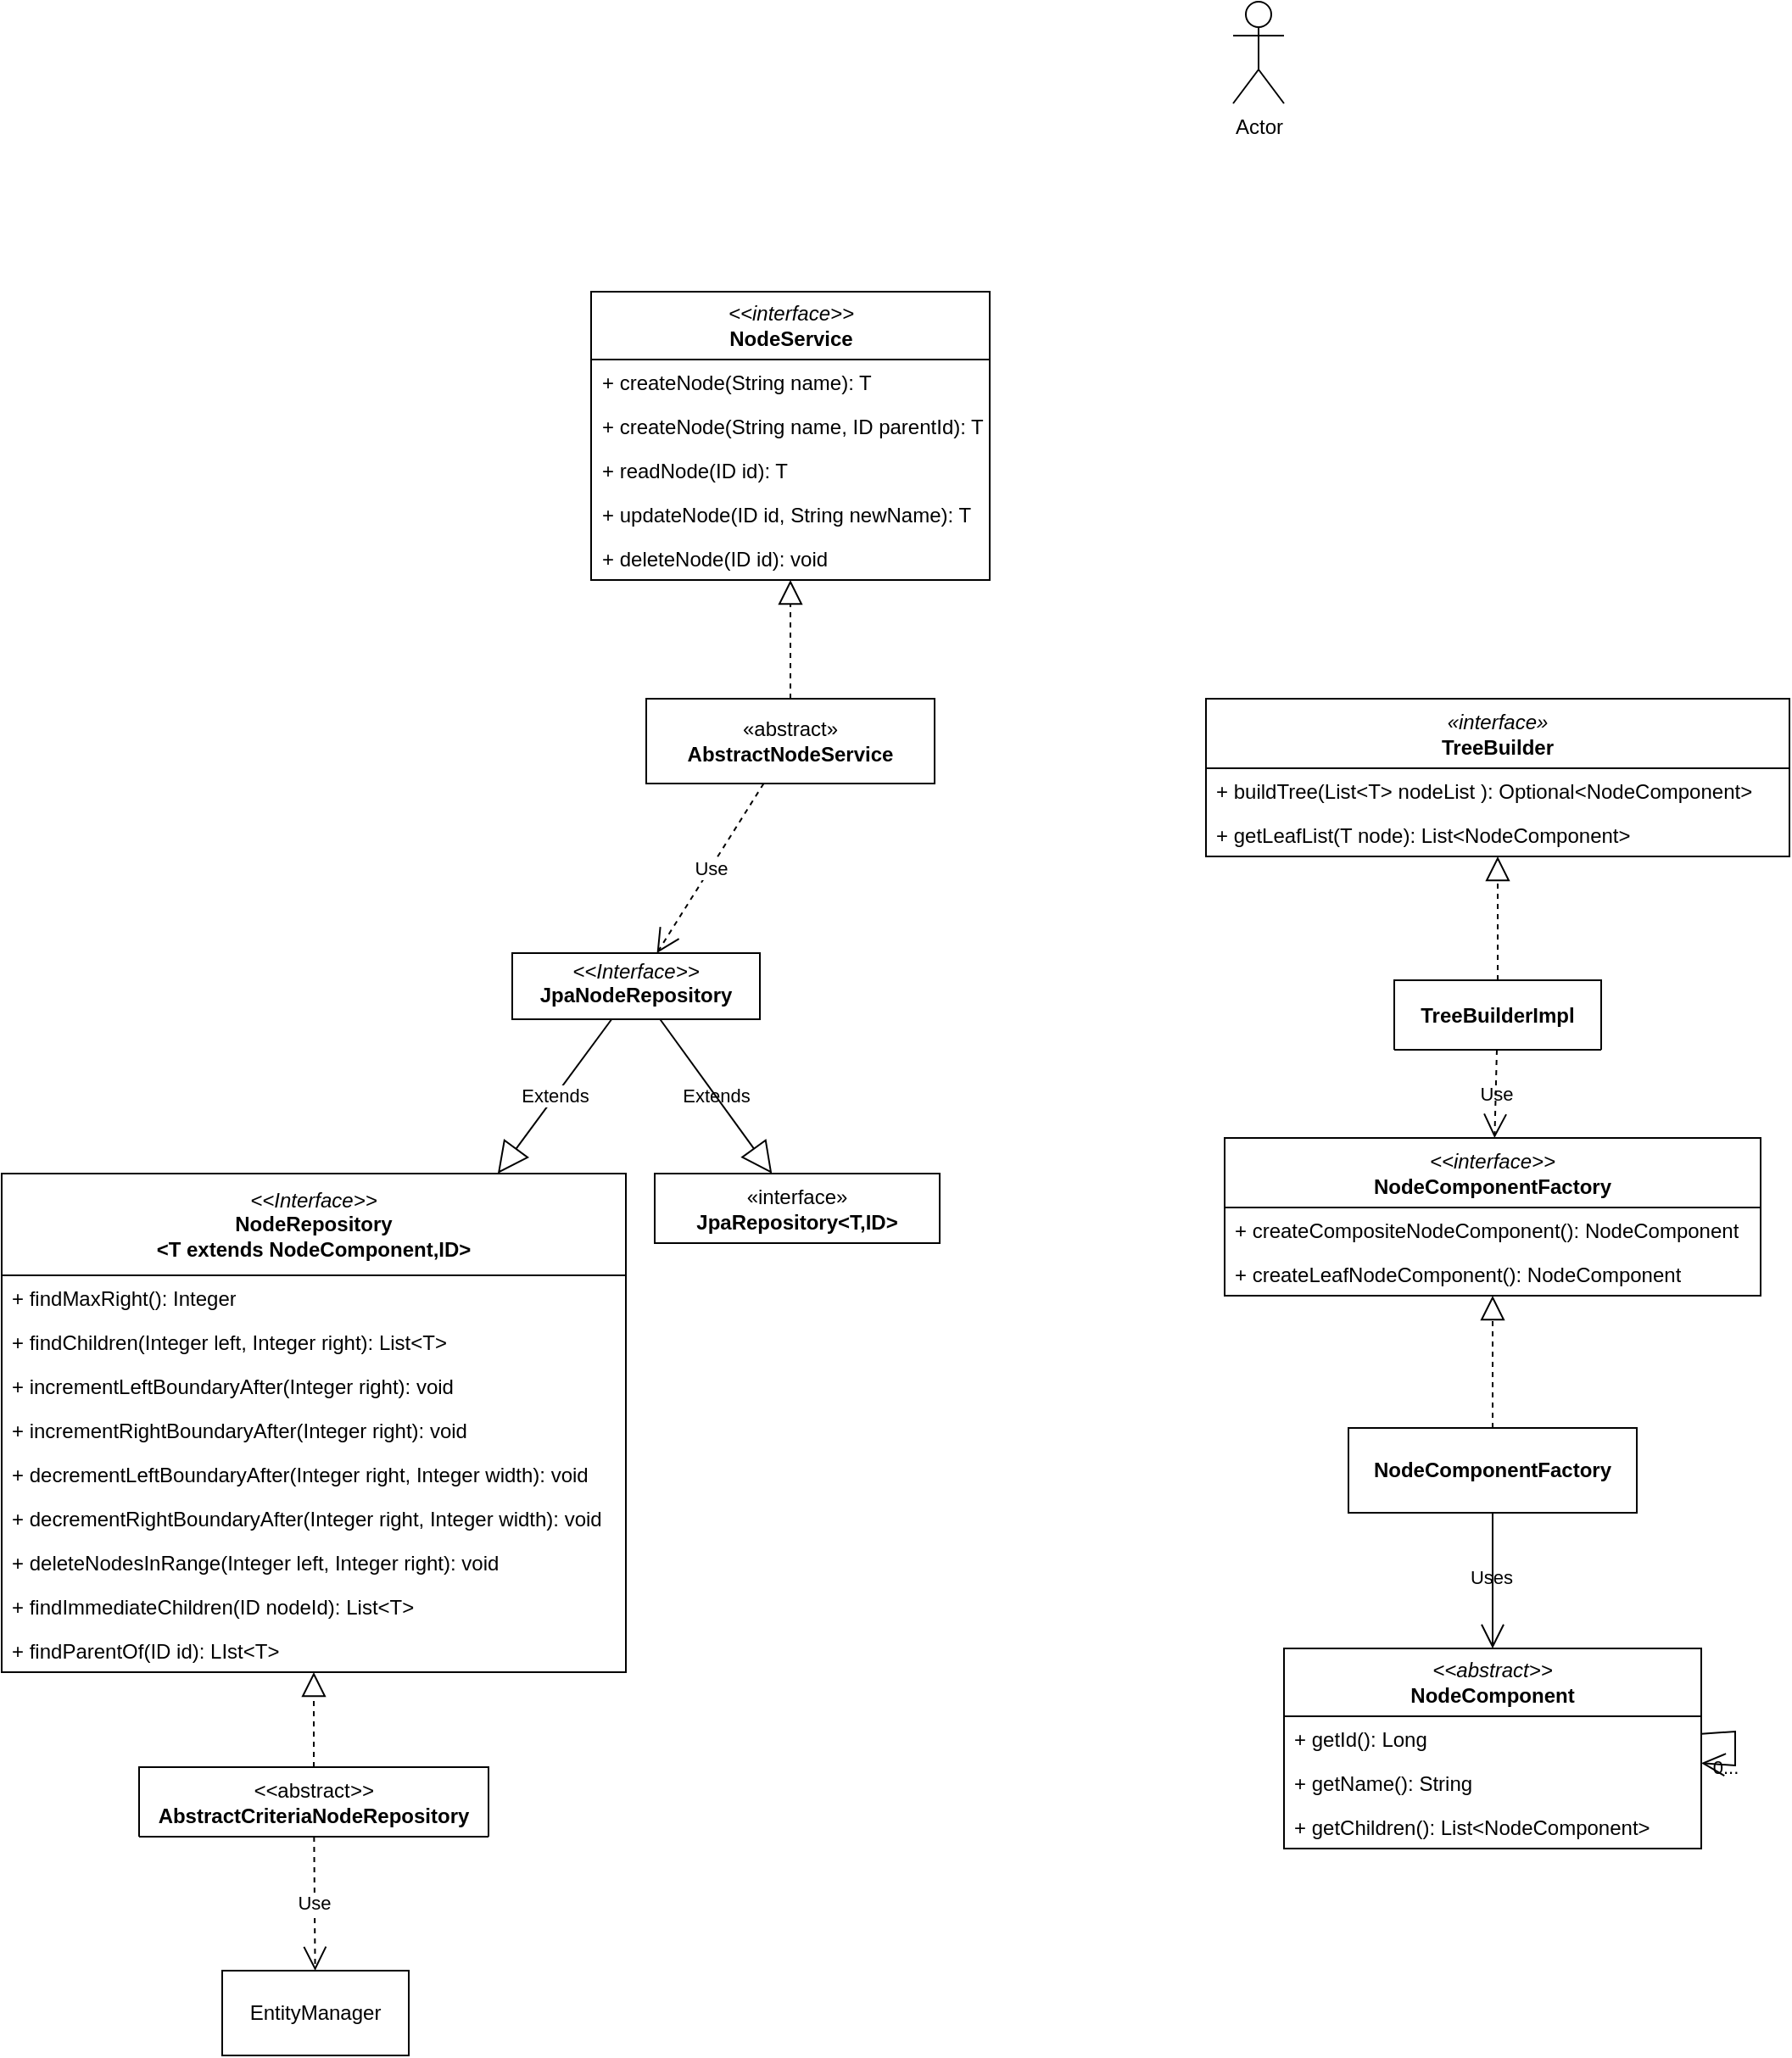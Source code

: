 <mxfile version="24.6.4" type="device">
  <diagram name="Page-1" id="UEpRLxs0ymt6fGQjLonp">
    <mxGraphModel dx="794" dy="477" grid="0" gridSize="10" guides="1" tooltips="1" connect="1" arrows="1" fold="1" page="0" pageScale="1" pageWidth="850" pageHeight="1100" math="0" shadow="0">
      <root>
        <mxCell id="0" />
        <mxCell id="1" parent="0" />
        <mxCell id="6Q4m7jOUi_Sz69h7aXdh-1" value="&lt;div&gt;&lt;i&gt;&amp;lt;&amp;lt;abstract&amp;gt;&amp;gt;&lt;/i&gt;&lt;/div&gt;&lt;b&gt;NodeComponent&lt;/b&gt;" style="swimlane;fontStyle=0;childLayout=stackLayout;horizontal=1;startSize=40;fillColor=none;horizontalStack=0;resizeParent=1;resizeParentMax=0;resizeLast=0;collapsible=1;marginBottom=0;whiteSpace=wrap;html=1;labelBackgroundColor=none;" parent="1" vertex="1">
          <mxGeometry x="796" y="1230" width="246" height="118" as="geometry">
            <mxRectangle x="508" y="89" width="126" height="41" as="alternateBounds" />
          </mxGeometry>
        </mxCell>
        <mxCell id="6Q4m7jOUi_Sz69h7aXdh-2" value="+ getId(): Long" style="text;strokeColor=none;fillColor=none;align=left;verticalAlign=top;spacingLeft=4;spacingRight=4;overflow=hidden;rotatable=0;points=[[0,0.5],[1,0.5]];portConstraint=eastwest;whiteSpace=wrap;html=1;labelBackgroundColor=none;" parent="6Q4m7jOUi_Sz69h7aXdh-1" vertex="1">
          <mxGeometry y="40" width="246" height="26" as="geometry" />
        </mxCell>
        <mxCell id="6Q4m7jOUi_Sz69h7aXdh-3" value="+ getName(): String" style="text;strokeColor=none;fillColor=none;align=left;verticalAlign=top;spacingLeft=4;spacingRight=4;overflow=hidden;rotatable=0;points=[[0,0.5],[1,0.5]];portConstraint=eastwest;whiteSpace=wrap;html=1;labelBackgroundColor=none;" parent="6Q4m7jOUi_Sz69h7aXdh-1" vertex="1">
          <mxGeometry y="66" width="246" height="26" as="geometry" />
        </mxCell>
        <mxCell id="6Q4m7jOUi_Sz69h7aXdh-4" value="+ getChildren(): List&amp;lt;NodeComponent&amp;gt;" style="text;strokeColor=none;fillColor=none;align=left;verticalAlign=top;spacingLeft=4;spacingRight=4;overflow=hidden;rotatable=0;points=[[0,0.5],[1,0.5]];portConstraint=eastwest;whiteSpace=wrap;html=1;labelBackgroundColor=none;" parent="6Q4m7jOUi_Sz69h7aXdh-1" vertex="1">
          <mxGeometry y="92" width="246" height="26" as="geometry" />
        </mxCell>
        <mxCell id="6Q4m7jOUi_Sz69h7aXdh-7" value="&lt;p style=&quot;margin:0px;margin-top:4px;text-align:center;&quot;&gt;&lt;i&gt;&amp;lt;&amp;lt;Interface&amp;gt;&amp;gt;&lt;/i&gt;&lt;br&gt;&lt;b&gt;JpaNodeRepository&lt;/b&gt;&lt;/p&gt;" style="verticalAlign=top;align=left;overflow=fill;html=1;whiteSpace=wrap;fillColor=none;labelBackgroundColor=none;" parent="1" vertex="1">
          <mxGeometry x="341" y="820" width="146" height="39" as="geometry" />
        </mxCell>
        <mxCell id="6Q4m7jOUi_Sz69h7aXdh-9" value="&lt;div&gt;&lt;i&gt;&amp;lt;&amp;lt;&lt;/i&gt;abstract&lt;i&gt;&amp;gt;&amp;gt;&lt;/i&gt;&lt;/div&gt;&lt;div&gt;&lt;b&gt;AbstractCriteriaNodeRepository&lt;/b&gt;&lt;br&gt;&lt;/div&gt;" style="swimlane;fontStyle=0;childLayout=stackLayout;horizontal=1;startSize=42;fillColor=none;horizontalStack=0;resizeParent=1;resizeParentMax=0;resizeLast=0;collapsible=1;marginBottom=0;whiteSpace=wrap;html=1;labelBackgroundColor=none;" parent="1" vertex="1" collapsed="1">
          <mxGeometry x="121" y="1300" width="206" height="41" as="geometry">
            <mxRectangle x="-1013" y="152" width="248" height="146" as="alternateBounds" />
          </mxGeometry>
        </mxCell>
        <mxCell id="6Q4m7jOUi_Sz69h7aXdh-10" value="&lt;p style=&quot;margin: 0px 0px 0px 4px;&quot;&gt;+ create (String): NodeComponent&lt;/p&gt;&lt;div&gt;&lt;br&gt;&lt;/div&gt;" style="text;strokeColor=none;fillColor=none;align=left;verticalAlign=top;spacingLeft=4;spacingRight=4;overflow=hidden;rotatable=0;points=[[0,0.5],[1,0.5]];portConstraint=eastwest;whiteSpace=wrap;html=1;labelBackgroundColor=none;" parent="6Q4m7jOUi_Sz69h7aXdh-9" vertex="1">
          <mxGeometry y="42" width="248" height="26" as="geometry" />
        </mxCell>
        <mxCell id="6Q4m7jOUi_Sz69h7aXdh-11" value="&lt;p style=&quot;margin: 0px 0px 0px 4px;&quot;&gt;+ create (String, Long):&amp;nbsp;&lt;span style=&quot;background-color: initial;&quot;&gt;NodeComponent&lt;/span&gt;&lt;/p&gt;&lt;div&gt;&lt;span style=&quot;background-color: initial;&quot;&gt;&lt;br&gt;&lt;/span&gt;&lt;/div&gt;" style="text;strokeColor=none;fillColor=none;align=left;verticalAlign=top;spacingLeft=4;spacingRight=4;overflow=hidden;rotatable=0;points=[[0,0.5],[1,0.5]];portConstraint=eastwest;whiteSpace=wrap;html=1;labelBackgroundColor=none;" parent="6Q4m7jOUi_Sz69h7aXdh-9" vertex="1">
          <mxGeometry y="68" width="248" height="26" as="geometry" />
        </mxCell>
        <mxCell id="6Q4m7jOUi_Sz69h7aXdh-12" value="&lt;p style=&quot;margin: 0px 0px 0px 4px;&quot;&gt;+ findBy (String):&amp;nbsp;&lt;span style=&quot;background-color: initial;&quot;&gt;NodeComponent&lt;/span&gt;&lt;/p&gt;" style="text;strokeColor=none;fillColor=none;align=left;verticalAlign=top;spacingLeft=4;spacingRight=4;overflow=hidden;rotatable=0;points=[[0,0.5],[1,0.5]];portConstraint=eastwest;whiteSpace=wrap;html=1;labelBackgroundColor=none;" parent="6Q4m7jOUi_Sz69h7aXdh-9" vertex="1">
          <mxGeometry y="94" width="248" height="26" as="geometry" />
        </mxCell>
        <mxCell id="6Q4m7jOUi_Sz69h7aXdh-13" value="+ findBy (Long):&amp;nbsp;&lt;span style=&quot;background-color: initial;&quot;&gt;NodeComponent&lt;/span&gt;" style="text;strokeColor=none;fillColor=none;align=left;verticalAlign=top;spacingLeft=4;spacingRight=4;overflow=hidden;rotatable=0;points=[[0,0.5],[1,0.5]];portConstraint=eastwest;whiteSpace=wrap;html=1;labelBackgroundColor=none;" parent="6Q4m7jOUi_Sz69h7aXdh-9" vertex="1">
          <mxGeometry y="120" width="248" height="26" as="geometry" />
        </mxCell>
        <mxCell id="6Q4m7jOUi_Sz69h7aXdh-15" value="&lt;i&gt;&amp;lt;&amp;lt;interface&amp;gt;&amp;gt;&lt;/i&gt;&lt;div&gt;&lt;div&gt;&lt;span style=&quot;background-color: initial;&quot;&gt;&lt;b&gt;NodeComponentFactory&lt;/b&gt;&lt;/span&gt;&lt;/div&gt;&lt;/div&gt;" style="swimlane;fontStyle=0;childLayout=stackLayout;horizontal=1;startSize=41;fillColor=none;horizontalStack=0;resizeParent=1;resizeParentMax=0;resizeLast=0;collapsible=1;marginBottom=0;whiteSpace=wrap;html=1;labelBackgroundColor=none;" parent="1" vertex="1">
          <mxGeometry x="761" y="929" width="316" height="93" as="geometry">
            <mxRectangle x="995" y="315" width="210" height="41" as="alternateBounds" />
          </mxGeometry>
        </mxCell>
        <mxCell id="6Q4m7jOUi_Sz69h7aXdh-16" value="&lt;div&gt;+ createCompositeNodeComponent():&amp;nbsp;NodeComponent&lt;/div&gt;" style="text;strokeColor=none;fillColor=none;align=left;verticalAlign=top;spacingLeft=4;spacingRight=4;overflow=hidden;rotatable=0;points=[[0,0.5],[1,0.5]];portConstraint=eastwest;whiteSpace=wrap;html=1;labelBackgroundColor=none;" parent="6Q4m7jOUi_Sz69h7aXdh-15" vertex="1">
          <mxGeometry y="41" width="316" height="26" as="geometry" />
        </mxCell>
        <mxCell id="6Q4m7jOUi_Sz69h7aXdh-17" value="+&amp;nbsp;createLeafNodeComponent(): NodeComponent" style="text;strokeColor=none;fillColor=none;align=left;verticalAlign=top;spacingLeft=4;spacingRight=4;overflow=hidden;rotatable=0;points=[[0,0.5],[1,0.5]];portConstraint=eastwest;whiteSpace=wrap;html=1;labelBackgroundColor=none;" parent="6Q4m7jOUi_Sz69h7aXdh-15" vertex="1">
          <mxGeometry y="67" width="316" height="26" as="geometry" />
        </mxCell>
        <mxCell id="6Q4m7jOUi_Sz69h7aXdh-18" value="&lt;div&gt;&lt;i&gt;&amp;lt;&amp;lt;interface&amp;gt;&amp;gt;&lt;/i&gt;&lt;/div&gt;&lt;b&gt;NodeService&lt;/b&gt;" style="swimlane;fontStyle=0;childLayout=stackLayout;horizontal=1;startSize=40;fillColor=none;horizontalStack=0;resizeParent=1;resizeParentMax=0;resizeLast=0;collapsible=1;marginBottom=0;whiteSpace=wrap;html=1;labelBackgroundColor=none;" parent="1" vertex="1">
          <mxGeometry x="387.5" y="430" width="235" height="170" as="geometry">
            <mxRectangle x="23" y="303" width="109" height="41" as="alternateBounds" />
          </mxGeometry>
        </mxCell>
        <mxCell id="6Q4m7jOUi_Sz69h7aXdh-19" value="+&amp;nbsp;createNode(String name): T" style="text;strokeColor=none;fillColor=none;align=left;verticalAlign=top;spacingLeft=4;spacingRight=4;overflow=hidden;rotatable=0;points=[[0,0.5],[1,0.5]];portConstraint=eastwest;whiteSpace=wrap;html=1;labelBackgroundColor=none;" parent="6Q4m7jOUi_Sz69h7aXdh-18" vertex="1">
          <mxGeometry y="40" width="235" height="26" as="geometry" />
        </mxCell>
        <mxCell id="6Q4m7jOUi_Sz69h7aXdh-20" value="+&amp;nbsp;createNode(String name, ID parentId): T" style="text;strokeColor=none;fillColor=none;align=left;verticalAlign=top;spacingLeft=4;spacingRight=4;overflow=hidden;rotatable=0;points=[[0,0.5],[1,0.5]];portConstraint=eastwest;whiteSpace=wrap;html=1;labelBackgroundColor=none;" parent="6Q4m7jOUi_Sz69h7aXdh-18" vertex="1">
          <mxGeometry y="66" width="235" height="26" as="geometry" />
        </mxCell>
        <mxCell id="6Q4m7jOUi_Sz69h7aXdh-21" value="+&amp;nbsp;readNode(ID id): T" style="text;strokeColor=none;fillColor=none;align=left;verticalAlign=top;spacingLeft=4;spacingRight=4;overflow=hidden;rotatable=0;points=[[0,0.5],[1,0.5]];portConstraint=eastwest;whiteSpace=wrap;html=1;labelBackgroundColor=none;" parent="6Q4m7jOUi_Sz69h7aXdh-18" vertex="1">
          <mxGeometry y="92" width="235" height="26" as="geometry" />
        </mxCell>
        <mxCell id="6Q4m7jOUi_Sz69h7aXdh-22" value="+&amp;nbsp;updateNode(ID id, String newName): T" style="text;strokeColor=none;fillColor=none;align=left;verticalAlign=top;spacingLeft=4;spacingRight=4;overflow=hidden;rotatable=0;points=[[0,0.5],[1,0.5]];portConstraint=eastwest;whiteSpace=wrap;html=1;labelBackgroundColor=none;" parent="6Q4m7jOUi_Sz69h7aXdh-18" vertex="1">
          <mxGeometry y="118" width="235" height="26" as="geometry" />
        </mxCell>
        <mxCell id="6Q4m7jOUi_Sz69h7aXdh-23" value="+&amp;nbsp;deleteNode(ID id): void" style="text;strokeColor=none;fillColor=none;align=left;verticalAlign=top;spacingLeft=4;spacingRight=4;overflow=hidden;rotatable=0;points=[[0,0.5],[1,0.5]];portConstraint=eastwest;whiteSpace=wrap;html=1;labelBackgroundColor=none;" parent="6Q4m7jOUi_Sz69h7aXdh-18" vertex="1">
          <mxGeometry y="144" width="235" height="26" as="geometry" />
        </mxCell>
        <mxCell id="6Q4m7jOUi_Sz69h7aXdh-30" value="&lt;div&gt;&lt;b&gt;TreeBuilderImpl&lt;/b&gt;&lt;br&gt;&lt;/div&gt;" style="swimlane;fontStyle=0;childLayout=stackLayout;horizontal=1;startSize=41;fillColor=none;horizontalStack=0;resizeParent=1;resizeParentMax=0;resizeLast=0;collapsible=1;marginBottom=0;whiteSpace=wrap;html=1;labelBackgroundColor=none;" parent="1" vertex="1" collapsed="1">
          <mxGeometry x="861" y="836" width="122" height="41" as="geometry">
            <mxRectangle x="856" y="191" width="140" height="67" as="alternateBounds" />
          </mxGeometry>
        </mxCell>
        <mxCell id="6Q4m7jOUi_Sz69h7aXdh-31" value="" style="endArrow=block;dashed=1;endFill=0;endSize=12;html=1;rounded=0;labelBackgroundColor=none;fontColor=default;" parent="1" source="6Q4m7jOUi_Sz69h7aXdh-30" target="6Q4m7jOUi_Sz69h7aXdh-32" edge="1">
          <mxGeometry width="160" relative="1" as="geometry">
            <mxPoint x="776.5" y="966" as="sourcePoint" />
            <mxPoint x="530.5" y="860" as="targetPoint" />
          </mxGeometry>
        </mxCell>
        <mxCell id="6Q4m7jOUi_Sz69h7aXdh-32" value="&lt;i&gt;«interface»&lt;br&gt;&lt;/i&gt;&lt;b&gt;TreeBuilder&lt;/b&gt;" style="swimlane;fontStyle=0;childLayout=stackLayout;horizontal=1;startSize=41;fillColor=none;horizontalStack=0;resizeParent=1;resizeParentMax=0;resizeLast=0;collapsible=1;marginBottom=0;whiteSpace=wrap;html=1;labelBackgroundColor=none;" parent="1" vertex="1">
          <mxGeometry x="750" y="670" width="344" height="93" as="geometry">
            <mxRectangle x="617" y="64" width="96" height="41" as="alternateBounds" />
          </mxGeometry>
        </mxCell>
        <mxCell id="6Q4m7jOUi_Sz69h7aXdh-33" value="+&amp;nbsp;buildTree(List&amp;lt;T&amp;gt; nodeList ): Optional&amp;lt;NodeComponent&amp;gt;" style="text;strokeColor=none;fillColor=none;align=left;verticalAlign=top;spacingLeft=4;spacingRight=4;overflow=hidden;rotatable=0;points=[[0,0.5],[1,0.5]];portConstraint=eastwest;whiteSpace=wrap;html=1;labelBackgroundColor=none;" parent="6Q4m7jOUi_Sz69h7aXdh-32" vertex="1">
          <mxGeometry y="41" width="344" height="26" as="geometry" />
        </mxCell>
        <mxCell id="6Q4m7jOUi_Sz69h7aXdh-34" value="+&amp;nbsp;getLeafList(T node): List&amp;lt;NodeComponent&amp;gt;" style="text;strokeColor=none;fillColor=none;align=left;verticalAlign=top;spacingLeft=4;spacingRight=4;overflow=hidden;rotatable=0;points=[[0,0.5],[1,0.5]];portConstraint=eastwest;whiteSpace=wrap;html=1;labelBackgroundColor=none;" parent="6Q4m7jOUi_Sz69h7aXdh-32" vertex="1">
          <mxGeometry y="67" width="344" height="26" as="geometry" />
        </mxCell>
        <mxCell id="6Q4m7jOUi_Sz69h7aXdh-35" value="&lt;div&gt;&lt;i&gt;&amp;lt;&amp;lt;Interface&amp;gt;&amp;gt;&lt;/i&gt;&lt;/div&gt;&lt;div&gt;&lt;b style=&quot;&quot;&gt;NodeRepository&lt;/b&gt;&lt;/div&gt;&lt;div&gt;&lt;span style=&quot;background-color: initial;&quot;&gt;&lt;b&gt;&amp;lt;T extends NodeComponent,ID&amp;gt;&lt;/b&gt;&lt;/span&gt;&lt;/div&gt;" style="swimlane;fontStyle=0;childLayout=stackLayout;horizontal=1;startSize=60;fillColor=none;horizontalStack=0;resizeParent=1;resizeParentMax=0;resizeLast=0;collapsible=1;marginBottom=0;whiteSpace=wrap;html=1;labelBackgroundColor=none;" parent="1" vertex="1">
          <mxGeometry x="40" y="950" width="368" height="294" as="geometry">
            <mxRectangle x="617" y="64" width="96" height="41" as="alternateBounds" />
          </mxGeometry>
        </mxCell>
        <mxCell id="6Q4m7jOUi_Sz69h7aXdh-36" value="+&amp;nbsp;findMaxRight():&amp;nbsp;Integer" style="text;strokeColor=none;fillColor=none;align=left;verticalAlign=top;spacingLeft=4;spacingRight=4;overflow=hidden;rotatable=0;points=[[0,0.5],[1,0.5]];portConstraint=eastwest;whiteSpace=wrap;html=1;labelBackgroundColor=none;" parent="6Q4m7jOUi_Sz69h7aXdh-35" vertex="1">
          <mxGeometry y="60" width="368" height="26" as="geometry" />
        </mxCell>
        <mxCell id="6Q4m7jOUi_Sz69h7aXdh-37" value="+&amp;nbsp;findChildren(Integer left, Integer right): List&amp;lt;T&amp;gt;" style="text;strokeColor=none;fillColor=none;align=left;verticalAlign=top;spacingLeft=4;spacingRight=4;overflow=hidden;rotatable=0;points=[[0,0.5],[1,0.5]];portConstraint=eastwest;whiteSpace=wrap;html=1;labelBackgroundColor=none;" parent="6Q4m7jOUi_Sz69h7aXdh-35" vertex="1">
          <mxGeometry y="86" width="368" height="26" as="geometry" />
        </mxCell>
        <mxCell id="6Q4m7jOUi_Sz69h7aXdh-38" value="+&amp;nbsp;incrementLeftBoundaryAfter(Integer right): void" style="text;strokeColor=none;fillColor=none;align=left;verticalAlign=top;spacingLeft=4;spacingRight=4;overflow=hidden;rotatable=0;points=[[0,0.5],[1,0.5]];portConstraint=eastwest;whiteSpace=wrap;html=1;labelBackgroundColor=none;" parent="6Q4m7jOUi_Sz69h7aXdh-35" vertex="1">
          <mxGeometry y="112" width="368" height="26" as="geometry" />
        </mxCell>
        <mxCell id="6Q4m7jOUi_Sz69h7aXdh-39" value="+&amp;nbsp;incrementRightBoundaryAfter(Integer right): void" style="text;strokeColor=none;fillColor=none;align=left;verticalAlign=top;spacingLeft=4;spacingRight=4;overflow=hidden;rotatable=0;points=[[0,0.5],[1,0.5]];portConstraint=eastwest;whiteSpace=wrap;html=1;labelBackgroundColor=none;" parent="6Q4m7jOUi_Sz69h7aXdh-35" vertex="1">
          <mxGeometry y="138" width="368" height="26" as="geometry" />
        </mxCell>
        <mxCell id="6Q4m7jOUi_Sz69h7aXdh-40" value="+&amp;nbsp;decrementLeftBoundaryAfter(Integer right, Integer width): void" style="text;strokeColor=none;fillColor=none;align=left;verticalAlign=top;spacingLeft=4;spacingRight=4;overflow=hidden;rotatable=0;points=[[0,0.5],[1,0.5]];portConstraint=eastwest;whiteSpace=wrap;html=1;labelBackgroundColor=none;" parent="6Q4m7jOUi_Sz69h7aXdh-35" vertex="1">
          <mxGeometry y="164" width="368" height="26" as="geometry" />
        </mxCell>
        <mxCell id="6Q4m7jOUi_Sz69h7aXdh-41" value="+&amp;nbsp;decrementRightBoundaryAfter(Integer right, Integer width): void" style="text;strokeColor=none;fillColor=none;align=left;verticalAlign=top;spacingLeft=4;spacingRight=4;overflow=hidden;rotatable=0;points=[[0,0.5],[1,0.5]];portConstraint=eastwest;whiteSpace=wrap;html=1;labelBackgroundColor=none;" parent="6Q4m7jOUi_Sz69h7aXdh-35" vertex="1">
          <mxGeometry y="190" width="368" height="26" as="geometry" />
        </mxCell>
        <mxCell id="6Q4m7jOUi_Sz69h7aXdh-42" value="+&amp;nbsp;deleteNodesInRange(Integer left, Integer right): void" style="text;strokeColor=none;fillColor=none;align=left;verticalAlign=top;spacingLeft=4;spacingRight=4;overflow=hidden;rotatable=0;points=[[0,0.5],[1,0.5]];portConstraint=eastwest;whiteSpace=wrap;html=1;labelBackgroundColor=none;" parent="6Q4m7jOUi_Sz69h7aXdh-35" vertex="1">
          <mxGeometry y="216" width="368" height="26" as="geometry" />
        </mxCell>
        <mxCell id="6Q4m7jOUi_Sz69h7aXdh-43" value="+&amp;nbsp;findImmediateChildren(ID nodeId): List&amp;lt;T&amp;gt;" style="text;strokeColor=none;fillColor=none;align=left;verticalAlign=top;spacingLeft=4;spacingRight=4;overflow=hidden;rotatable=0;points=[[0,0.5],[1,0.5]];portConstraint=eastwest;whiteSpace=wrap;html=1;labelBackgroundColor=none;" parent="6Q4m7jOUi_Sz69h7aXdh-35" vertex="1">
          <mxGeometry y="242" width="368" height="26" as="geometry" />
        </mxCell>
        <mxCell id="6Q4m7jOUi_Sz69h7aXdh-44" value="+&amp;nbsp;findParentOf(ID id): LIst&amp;lt;T&amp;gt;" style="text;strokeColor=none;fillColor=none;align=left;verticalAlign=top;spacingLeft=4;spacingRight=4;overflow=hidden;rotatable=0;points=[[0,0.5],[1,0.5]];portConstraint=eastwest;whiteSpace=wrap;html=1;labelBackgroundColor=none;" parent="6Q4m7jOUi_Sz69h7aXdh-35" vertex="1">
          <mxGeometry y="268" width="368" height="26" as="geometry" />
        </mxCell>
        <mxCell id="6Q4m7jOUi_Sz69h7aXdh-45" value="«interface»&lt;br&gt;&lt;b&gt;JpaRepository&amp;lt;T,ID&amp;gt;&lt;/b&gt;" style="html=1;whiteSpace=wrap;labelBackgroundColor=none;" parent="1" vertex="1">
          <mxGeometry x="425" y="950" width="168" height="41" as="geometry" />
        </mxCell>
        <mxCell id="6Q4m7jOUi_Sz69h7aXdh-46" value="Extends" style="endArrow=block;endSize=16;endFill=0;html=1;rounded=0;labelBackgroundColor=none;fontColor=default;" parent="1" source="6Q4m7jOUi_Sz69h7aXdh-7" target="6Q4m7jOUi_Sz69h7aXdh-45" edge="1">
          <mxGeometry width="160" relative="1" as="geometry">
            <mxPoint x="109" y="881" as="sourcePoint" />
            <mxPoint x="269" y="881" as="targetPoint" />
          </mxGeometry>
        </mxCell>
        <mxCell id="6Q4m7jOUi_Sz69h7aXdh-47" value="Use" style="endArrow=open;endSize=12;dashed=1;html=1;rounded=0;labelBackgroundColor=none;fontColor=default;" parent="1" source="6Q4m7jOUi_Sz69h7aXdh-30" target="6Q4m7jOUi_Sz69h7aXdh-15" edge="1">
          <mxGeometry width="160" relative="1" as="geometry">
            <mxPoint x="761.5" y="883" as="sourcePoint" />
            <mxPoint x="921.5" y="883" as="targetPoint" />
          </mxGeometry>
        </mxCell>
        <mxCell id="6Q4m7jOUi_Sz69h7aXdh-50" value="" style="endArrow=open;endFill=1;endSize=12;html=1;rounded=0;labelBackgroundColor=none;fontColor=default;" parent="1" source="kkw-LHgFC_ffnxITiaFB-10" target="6Q4m7jOUi_Sz69h7aXdh-1" edge="1">
          <mxGeometry width="160" relative="1" as="geometry">
            <mxPoint x="-96" y="677" as="sourcePoint" />
            <mxPoint x="64" y="677" as="targetPoint" />
          </mxGeometry>
        </mxCell>
        <mxCell id="6Q4m7jOUi_Sz69h7aXdh-51" value="Uses" style="edgeLabel;html=1;align=center;verticalAlign=middle;resizable=0;points=[];labelBackgroundColor=none;" parent="6Q4m7jOUi_Sz69h7aXdh-50" vertex="1" connectable="0">
          <mxGeometry x="-0.052" y="-1" relative="1" as="geometry">
            <mxPoint as="offset" />
          </mxGeometry>
        </mxCell>
        <mxCell id="6Q4m7jOUi_Sz69h7aXdh-52" value="" style="endArrow=open;endFill=1;endSize=12;html=1;rounded=0;labelBackgroundColor=none;fontColor=default;" parent="1" source="6Q4m7jOUi_Sz69h7aXdh-1" target="6Q4m7jOUi_Sz69h7aXdh-1" edge="1">
          <mxGeometry width="160" relative="1" as="geometry">
            <mxPoint x="958" y="356" as="sourcePoint" />
            <mxPoint x="700" y="437" as="targetPoint" />
          </mxGeometry>
        </mxCell>
        <mxCell id="6Q4m7jOUi_Sz69h7aXdh-53" value="0..." style="edgeLabel;html=1;align=center;verticalAlign=middle;resizable=0;points=[];labelBackgroundColor=none;" parent="6Q4m7jOUi_Sz69h7aXdh-52" vertex="1" connectable="0">
          <mxGeometry x="0.523" y="1" relative="1" as="geometry">
            <mxPoint as="offset" />
          </mxGeometry>
        </mxCell>
        <mxCell id="kkw-LHgFC_ffnxITiaFB-2" value="" style="endArrow=block;dashed=1;endFill=0;endSize=12;html=1;rounded=0;" edge="1" parent="1" source="6Q4m7jOUi_Sz69h7aXdh-9" target="6Q4m7jOUi_Sz69h7aXdh-35">
          <mxGeometry width="160" relative="1" as="geometry">
            <mxPoint x="-412.5" y="1230" as="sourcePoint" />
            <mxPoint x="-252.5" y="1230" as="targetPoint" />
          </mxGeometry>
        </mxCell>
        <mxCell id="kkw-LHgFC_ffnxITiaFB-3" value="Extends" style="endArrow=block;endSize=16;endFill=0;html=1;rounded=0;" edge="1" parent="1" source="6Q4m7jOUi_Sz69h7aXdh-7" target="6Q4m7jOUi_Sz69h7aXdh-35">
          <mxGeometry width="160" relative="1" as="geometry">
            <mxPoint x="451" y="930" as="sourcePoint" />
            <mxPoint x="611" y="930" as="targetPoint" />
          </mxGeometry>
        </mxCell>
        <mxCell id="kkw-LHgFC_ffnxITiaFB-5" value="«abstract»&lt;br&gt;&lt;b&gt;AbstractNodeService&lt;/b&gt;" style="html=1;whiteSpace=wrap;" vertex="1" parent="1">
          <mxGeometry x="420" y="670" width="170" height="50" as="geometry" />
        </mxCell>
        <mxCell id="kkw-LHgFC_ffnxITiaFB-6" value="" style="endArrow=block;dashed=1;endFill=0;endSize=12;html=1;rounded=0;" edge="1" parent="1" source="kkw-LHgFC_ffnxITiaFB-5" target="6Q4m7jOUi_Sz69h7aXdh-18">
          <mxGeometry width="160" relative="1" as="geometry">
            <mxPoint x="10" y="750" as="sourcePoint" />
            <mxPoint x="170" y="750" as="targetPoint" />
          </mxGeometry>
        </mxCell>
        <mxCell id="kkw-LHgFC_ffnxITiaFB-7" value="Use" style="endArrow=open;endSize=12;dashed=1;html=1;rounded=0;" edge="1" parent="1" source="kkw-LHgFC_ffnxITiaFB-5" target="6Q4m7jOUi_Sz69h7aXdh-7">
          <mxGeometry width="160" relative="1" as="geometry">
            <mxPoint x="400" y="680" as="sourcePoint" />
            <mxPoint x="560" y="680" as="targetPoint" />
          </mxGeometry>
        </mxCell>
        <mxCell id="kkw-LHgFC_ffnxITiaFB-8" value="EntityManager" style="html=1;whiteSpace=wrap;" vertex="1" parent="1">
          <mxGeometry x="170" y="1420" width="110" height="50" as="geometry" />
        </mxCell>
        <mxCell id="kkw-LHgFC_ffnxITiaFB-9" value="Use" style="endArrow=open;endSize=12;dashed=1;html=1;rounded=0;" edge="1" parent="1" source="6Q4m7jOUi_Sz69h7aXdh-9" target="kkw-LHgFC_ffnxITiaFB-8">
          <mxGeometry width="160" relative="1" as="geometry">
            <mxPoint x="-110" y="1440" as="sourcePoint" />
            <mxPoint x="50" y="1440" as="targetPoint" />
          </mxGeometry>
        </mxCell>
        <mxCell id="kkw-LHgFC_ffnxITiaFB-10" value="&lt;b&gt;NodeComponentFactory&lt;/b&gt;" style="html=1;whiteSpace=wrap;" vertex="1" parent="1">
          <mxGeometry x="834" y="1100" width="170" height="50" as="geometry" />
        </mxCell>
        <mxCell id="kkw-LHgFC_ffnxITiaFB-11" value="" style="endArrow=block;dashed=1;endFill=0;endSize=12;html=1;rounded=0;" edge="1" parent="1" source="kkw-LHgFC_ffnxITiaFB-10" target="6Q4m7jOUi_Sz69h7aXdh-15">
          <mxGeometry width="160" relative="1" as="geometry">
            <mxPoint x="661" y="1320" as="sourcePoint" />
            <mxPoint x="821" y="1320" as="targetPoint" />
          </mxGeometry>
        </mxCell>
        <mxCell id="kkw-LHgFC_ffnxITiaFB-13" value="Actor" style="shape=umlActor;verticalLabelPosition=bottom;verticalAlign=top;html=1;" vertex="1" parent="1">
          <mxGeometry x="766" y="259" width="30" height="60" as="geometry" />
        </mxCell>
      </root>
    </mxGraphModel>
  </diagram>
</mxfile>
